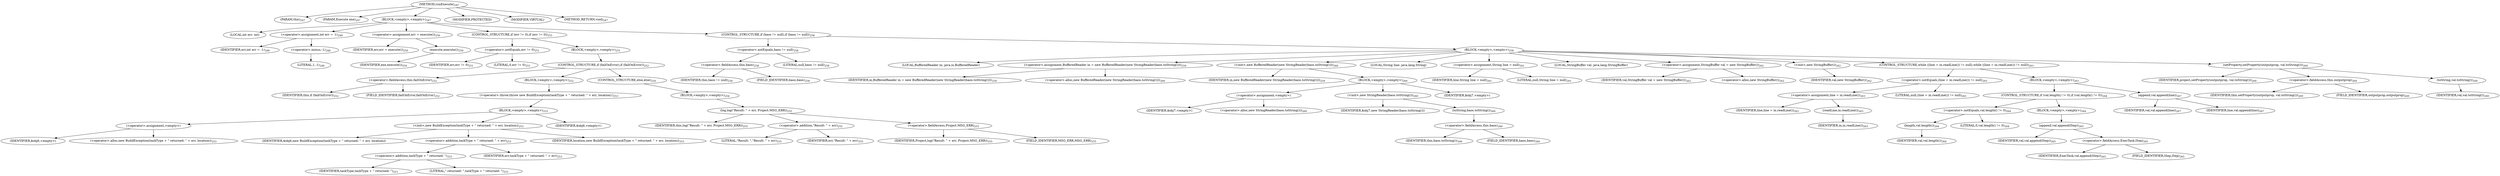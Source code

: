 digraph "runExecute" {  
"450" [label = <(METHOD,runExecute)<SUB>247</SUB>> ]
"32" [label = <(PARAM,this)<SUB>247</SUB>> ]
"451" [label = <(PARAM,Execute exe)<SUB>247</SUB>> ]
"452" [label = <(BLOCK,&lt;empty&gt;,&lt;empty&gt;)<SUB>247</SUB>> ]
"453" [label = <(LOCAL,int err: int)> ]
"454" [label = <(&lt;operator&gt;.assignment,int err = -1)<SUB>248</SUB>> ]
"455" [label = <(IDENTIFIER,err,int err = -1)<SUB>248</SUB>> ]
"456" [label = <(&lt;operator&gt;.minus,-1)<SUB>248</SUB>> ]
"457" [label = <(LITERAL,1,-1)<SUB>248</SUB>> ]
"458" [label = <(&lt;operator&gt;.assignment,err = execute())<SUB>250</SUB>> ]
"459" [label = <(IDENTIFIER,err,err = execute())<SUB>250</SUB>> ]
"460" [label = <(execute,execute())<SUB>250</SUB>> ]
"461" [label = <(IDENTIFIER,exe,execute())<SUB>250</SUB>> ]
"462" [label = <(CONTROL_STRUCTURE,if (err != 0),if (err != 0))<SUB>251</SUB>> ]
"463" [label = <(&lt;operator&gt;.notEquals,err != 0)<SUB>251</SUB>> ]
"464" [label = <(IDENTIFIER,err,err != 0)<SUB>251</SUB>> ]
"465" [label = <(LITERAL,0,err != 0)<SUB>251</SUB>> ]
"466" [label = <(BLOCK,&lt;empty&gt;,&lt;empty&gt;)<SUB>251</SUB>> ]
"467" [label = <(CONTROL_STRUCTURE,if (failOnError),if (failOnError))<SUB>252</SUB>> ]
"468" [label = <(&lt;operator&gt;.fieldAccess,this.failOnError)<SUB>252</SUB>> ]
"469" [label = <(IDENTIFIER,this,if (failOnError))<SUB>252</SUB>> ]
"470" [label = <(FIELD_IDENTIFIER,failOnError,failOnError)<SUB>252</SUB>> ]
"471" [label = <(BLOCK,&lt;empty&gt;,&lt;empty&gt;)<SUB>252</SUB>> ]
"472" [label = <(&lt;operator&gt;.throw,throw new BuildException(taskType + &quot; returned: &quot; + err, location);)<SUB>253</SUB>> ]
"473" [label = <(BLOCK,&lt;empty&gt;,&lt;empty&gt;)<SUB>253</SUB>> ]
"474" [label = <(&lt;operator&gt;.assignment,&lt;empty&gt;)> ]
"475" [label = <(IDENTIFIER,$obj6,&lt;empty&gt;)> ]
"476" [label = <(&lt;operator&gt;.alloc,new BuildException(taskType + &quot; returned: &quot; + err, location))<SUB>253</SUB>> ]
"477" [label = <(&lt;init&gt;,new BuildException(taskType + &quot; returned: &quot; + err, location))<SUB>253</SUB>> ]
"478" [label = <(IDENTIFIER,$obj6,new BuildException(taskType + &quot; returned: &quot; + err, location))> ]
"479" [label = <(&lt;operator&gt;.addition,taskType + &quot; returned: &quot; + err)<SUB>253</SUB>> ]
"480" [label = <(&lt;operator&gt;.addition,taskType + &quot; returned: &quot;)<SUB>253</SUB>> ]
"481" [label = <(IDENTIFIER,taskType,taskType + &quot; returned: &quot;)<SUB>253</SUB>> ]
"482" [label = <(LITERAL,&quot; returned: &quot;,taskType + &quot; returned: &quot;)<SUB>253</SUB>> ]
"483" [label = <(IDENTIFIER,err,taskType + &quot; returned: &quot; + err)<SUB>253</SUB>> ]
"484" [label = <(IDENTIFIER,location,new BuildException(taskType + &quot; returned: &quot; + err, location))<SUB>253</SUB>> ]
"485" [label = <(IDENTIFIER,$obj6,&lt;empty&gt;)> ]
"486" [label = <(CONTROL_STRUCTURE,else,else)<SUB>254</SUB>> ]
"487" [label = <(BLOCK,&lt;empty&gt;,&lt;empty&gt;)<SUB>254</SUB>> ]
"488" [label = <(log,log(&quot;Result: &quot; + err, Project.MSG_ERR))<SUB>255</SUB>> ]
"31" [label = <(IDENTIFIER,this,log(&quot;Result: &quot; + err, Project.MSG_ERR))<SUB>255</SUB>> ]
"489" [label = <(&lt;operator&gt;.addition,&quot;Result: &quot; + err)<SUB>255</SUB>> ]
"490" [label = <(LITERAL,&quot;Result: &quot;,&quot;Result: &quot; + err)<SUB>255</SUB>> ]
"491" [label = <(IDENTIFIER,err,&quot;Result: &quot; + err)<SUB>255</SUB>> ]
"492" [label = <(&lt;operator&gt;.fieldAccess,Project.MSG_ERR)<SUB>255</SUB>> ]
"493" [label = <(IDENTIFIER,Project,log(&quot;Result: &quot; + err, Project.MSG_ERR))<SUB>255</SUB>> ]
"494" [label = <(FIELD_IDENTIFIER,MSG_ERR,MSG_ERR)<SUB>255</SUB>> ]
"495" [label = <(CONTROL_STRUCTURE,if (baos != null),if (baos != null))<SUB>258</SUB>> ]
"496" [label = <(&lt;operator&gt;.notEquals,baos != null)<SUB>258</SUB>> ]
"497" [label = <(&lt;operator&gt;.fieldAccess,this.baos)<SUB>258</SUB>> ]
"498" [label = <(IDENTIFIER,this,baos != null)<SUB>258</SUB>> ]
"499" [label = <(FIELD_IDENTIFIER,baos,baos)<SUB>258</SUB>> ]
"500" [label = <(LITERAL,null,baos != null)<SUB>258</SUB>> ]
"501" [label = <(BLOCK,&lt;empty&gt;,&lt;empty&gt;)<SUB>258</SUB>> ]
"34" [label = <(LOCAL,BufferedReader in: java.io.BufferedReader)> ]
"502" [label = <(&lt;operator&gt;.assignment,BufferedReader in = new BufferedReader(new StringReader(baos.toString())))<SUB>259</SUB>> ]
"503" [label = <(IDENTIFIER,in,BufferedReader in = new BufferedReader(new StringReader(baos.toString())))<SUB>259</SUB>> ]
"504" [label = <(&lt;operator&gt;.alloc,new BufferedReader(new StringReader(baos.toString())))<SUB>260</SUB>> ]
"505" [label = <(&lt;init&gt;,new BufferedReader(new StringReader(baos.toString())))<SUB>260</SUB>> ]
"33" [label = <(IDENTIFIER,in,new BufferedReader(new StringReader(baos.toString())))<SUB>259</SUB>> ]
"506" [label = <(BLOCK,&lt;empty&gt;,&lt;empty&gt;)<SUB>260</SUB>> ]
"507" [label = <(&lt;operator&gt;.assignment,&lt;empty&gt;)> ]
"508" [label = <(IDENTIFIER,$obj7,&lt;empty&gt;)> ]
"509" [label = <(&lt;operator&gt;.alloc,new StringReader(baos.toString()))<SUB>260</SUB>> ]
"510" [label = <(&lt;init&gt;,new StringReader(baos.toString()))<SUB>260</SUB>> ]
"511" [label = <(IDENTIFIER,$obj7,new StringReader(baos.toString()))> ]
"512" [label = <(toString,baos.toString())<SUB>260</SUB>> ]
"513" [label = <(&lt;operator&gt;.fieldAccess,this.baos)<SUB>260</SUB>> ]
"514" [label = <(IDENTIFIER,this,baos.toString())<SUB>260</SUB>> ]
"515" [label = <(FIELD_IDENTIFIER,baos,baos)<SUB>260</SUB>> ]
"516" [label = <(IDENTIFIER,$obj7,&lt;empty&gt;)> ]
"517" [label = <(LOCAL,String line: java.lang.String)> ]
"518" [label = <(&lt;operator&gt;.assignment,String line = null)<SUB>261</SUB>> ]
"519" [label = <(IDENTIFIER,line,String line = null)<SUB>261</SUB>> ]
"520" [label = <(LITERAL,null,String line = null)<SUB>261</SUB>> ]
"36" [label = <(LOCAL,StringBuffer val: java.lang.StringBuffer)> ]
"521" [label = <(&lt;operator&gt;.assignment,StringBuffer val = new StringBuffer())<SUB>262</SUB>> ]
"522" [label = <(IDENTIFIER,val,StringBuffer val = new StringBuffer())<SUB>262</SUB>> ]
"523" [label = <(&lt;operator&gt;.alloc,new StringBuffer())<SUB>262</SUB>> ]
"524" [label = <(&lt;init&gt;,new StringBuffer())<SUB>262</SUB>> ]
"35" [label = <(IDENTIFIER,val,new StringBuffer())<SUB>262</SUB>> ]
"525" [label = <(CONTROL_STRUCTURE,while ((line = in.readLine()) != null),while ((line = in.readLine()) != null))<SUB>263</SUB>> ]
"526" [label = <(&lt;operator&gt;.notEquals,(line = in.readLine()) != null)<SUB>263</SUB>> ]
"527" [label = <(&lt;operator&gt;.assignment,line = in.readLine())<SUB>263</SUB>> ]
"528" [label = <(IDENTIFIER,line,line = in.readLine())<SUB>263</SUB>> ]
"529" [label = <(readLine,in.readLine())<SUB>263</SUB>> ]
"530" [label = <(IDENTIFIER,in,in.readLine())<SUB>263</SUB>> ]
"531" [label = <(LITERAL,null,(line = in.readLine()) != null)<SUB>263</SUB>> ]
"532" [label = <(BLOCK,&lt;empty&gt;,&lt;empty&gt;)<SUB>263</SUB>> ]
"533" [label = <(CONTROL_STRUCTURE,if (val.length() != 0),if (val.length() != 0))<SUB>264</SUB>> ]
"534" [label = <(&lt;operator&gt;.notEquals,val.length() != 0)<SUB>264</SUB>> ]
"535" [label = <(length,val.length())<SUB>264</SUB>> ]
"536" [label = <(IDENTIFIER,val,val.length())<SUB>264</SUB>> ]
"537" [label = <(LITERAL,0,val.length() != 0)<SUB>264</SUB>> ]
"538" [label = <(BLOCK,&lt;empty&gt;,&lt;empty&gt;)<SUB>264</SUB>> ]
"539" [label = <(append,val.append(lSep))<SUB>265</SUB>> ]
"540" [label = <(IDENTIFIER,val,val.append(lSep))<SUB>265</SUB>> ]
"541" [label = <(&lt;operator&gt;.fieldAccess,ExecTask.lSep)<SUB>265</SUB>> ]
"542" [label = <(IDENTIFIER,ExecTask,val.append(lSep))<SUB>265</SUB>> ]
"543" [label = <(FIELD_IDENTIFIER,lSep,lSep)<SUB>265</SUB>> ]
"544" [label = <(append,val.append(line))<SUB>267</SUB>> ]
"545" [label = <(IDENTIFIER,val,val.append(line))<SUB>267</SUB>> ]
"546" [label = <(IDENTIFIER,line,val.append(line))<SUB>267</SUB>> ]
"547" [label = <(setProperty,setProperty(outputprop, val.toString()))<SUB>269</SUB>> ]
"548" [label = <(IDENTIFIER,project,setProperty(outputprop, val.toString()))<SUB>269</SUB>> ]
"549" [label = <(&lt;operator&gt;.fieldAccess,this.outputprop)<SUB>269</SUB>> ]
"550" [label = <(IDENTIFIER,this,setProperty(outputprop, val.toString()))<SUB>269</SUB>> ]
"551" [label = <(FIELD_IDENTIFIER,outputprop,outputprop)<SUB>269</SUB>> ]
"552" [label = <(toString,val.toString())<SUB>269</SUB>> ]
"553" [label = <(IDENTIFIER,val,val.toString())<SUB>269</SUB>> ]
"554" [label = <(MODIFIER,PROTECTED)> ]
"555" [label = <(MODIFIER,VIRTUAL)> ]
"556" [label = <(METHOD_RETURN,void)<SUB>247</SUB>> ]
  "450" -> "32" 
  "450" -> "451" 
  "450" -> "452" 
  "450" -> "554" 
  "450" -> "555" 
  "450" -> "556" 
  "452" -> "453" 
  "452" -> "454" 
  "452" -> "458" 
  "452" -> "462" 
  "452" -> "495" 
  "454" -> "455" 
  "454" -> "456" 
  "456" -> "457" 
  "458" -> "459" 
  "458" -> "460" 
  "460" -> "461" 
  "462" -> "463" 
  "462" -> "466" 
  "463" -> "464" 
  "463" -> "465" 
  "466" -> "467" 
  "467" -> "468" 
  "467" -> "471" 
  "467" -> "486" 
  "468" -> "469" 
  "468" -> "470" 
  "471" -> "472" 
  "472" -> "473" 
  "473" -> "474" 
  "473" -> "477" 
  "473" -> "485" 
  "474" -> "475" 
  "474" -> "476" 
  "477" -> "478" 
  "477" -> "479" 
  "477" -> "484" 
  "479" -> "480" 
  "479" -> "483" 
  "480" -> "481" 
  "480" -> "482" 
  "486" -> "487" 
  "487" -> "488" 
  "488" -> "31" 
  "488" -> "489" 
  "488" -> "492" 
  "489" -> "490" 
  "489" -> "491" 
  "492" -> "493" 
  "492" -> "494" 
  "495" -> "496" 
  "495" -> "501" 
  "496" -> "497" 
  "496" -> "500" 
  "497" -> "498" 
  "497" -> "499" 
  "501" -> "34" 
  "501" -> "502" 
  "501" -> "505" 
  "501" -> "517" 
  "501" -> "518" 
  "501" -> "36" 
  "501" -> "521" 
  "501" -> "524" 
  "501" -> "525" 
  "501" -> "547" 
  "502" -> "503" 
  "502" -> "504" 
  "505" -> "33" 
  "505" -> "506" 
  "506" -> "507" 
  "506" -> "510" 
  "506" -> "516" 
  "507" -> "508" 
  "507" -> "509" 
  "510" -> "511" 
  "510" -> "512" 
  "512" -> "513" 
  "513" -> "514" 
  "513" -> "515" 
  "518" -> "519" 
  "518" -> "520" 
  "521" -> "522" 
  "521" -> "523" 
  "524" -> "35" 
  "525" -> "526" 
  "525" -> "532" 
  "526" -> "527" 
  "526" -> "531" 
  "527" -> "528" 
  "527" -> "529" 
  "529" -> "530" 
  "532" -> "533" 
  "532" -> "544" 
  "533" -> "534" 
  "533" -> "538" 
  "534" -> "535" 
  "534" -> "537" 
  "535" -> "536" 
  "538" -> "539" 
  "539" -> "540" 
  "539" -> "541" 
  "541" -> "542" 
  "541" -> "543" 
  "544" -> "545" 
  "544" -> "546" 
  "547" -> "548" 
  "547" -> "549" 
  "547" -> "552" 
  "549" -> "550" 
  "549" -> "551" 
  "552" -> "553" 
}
